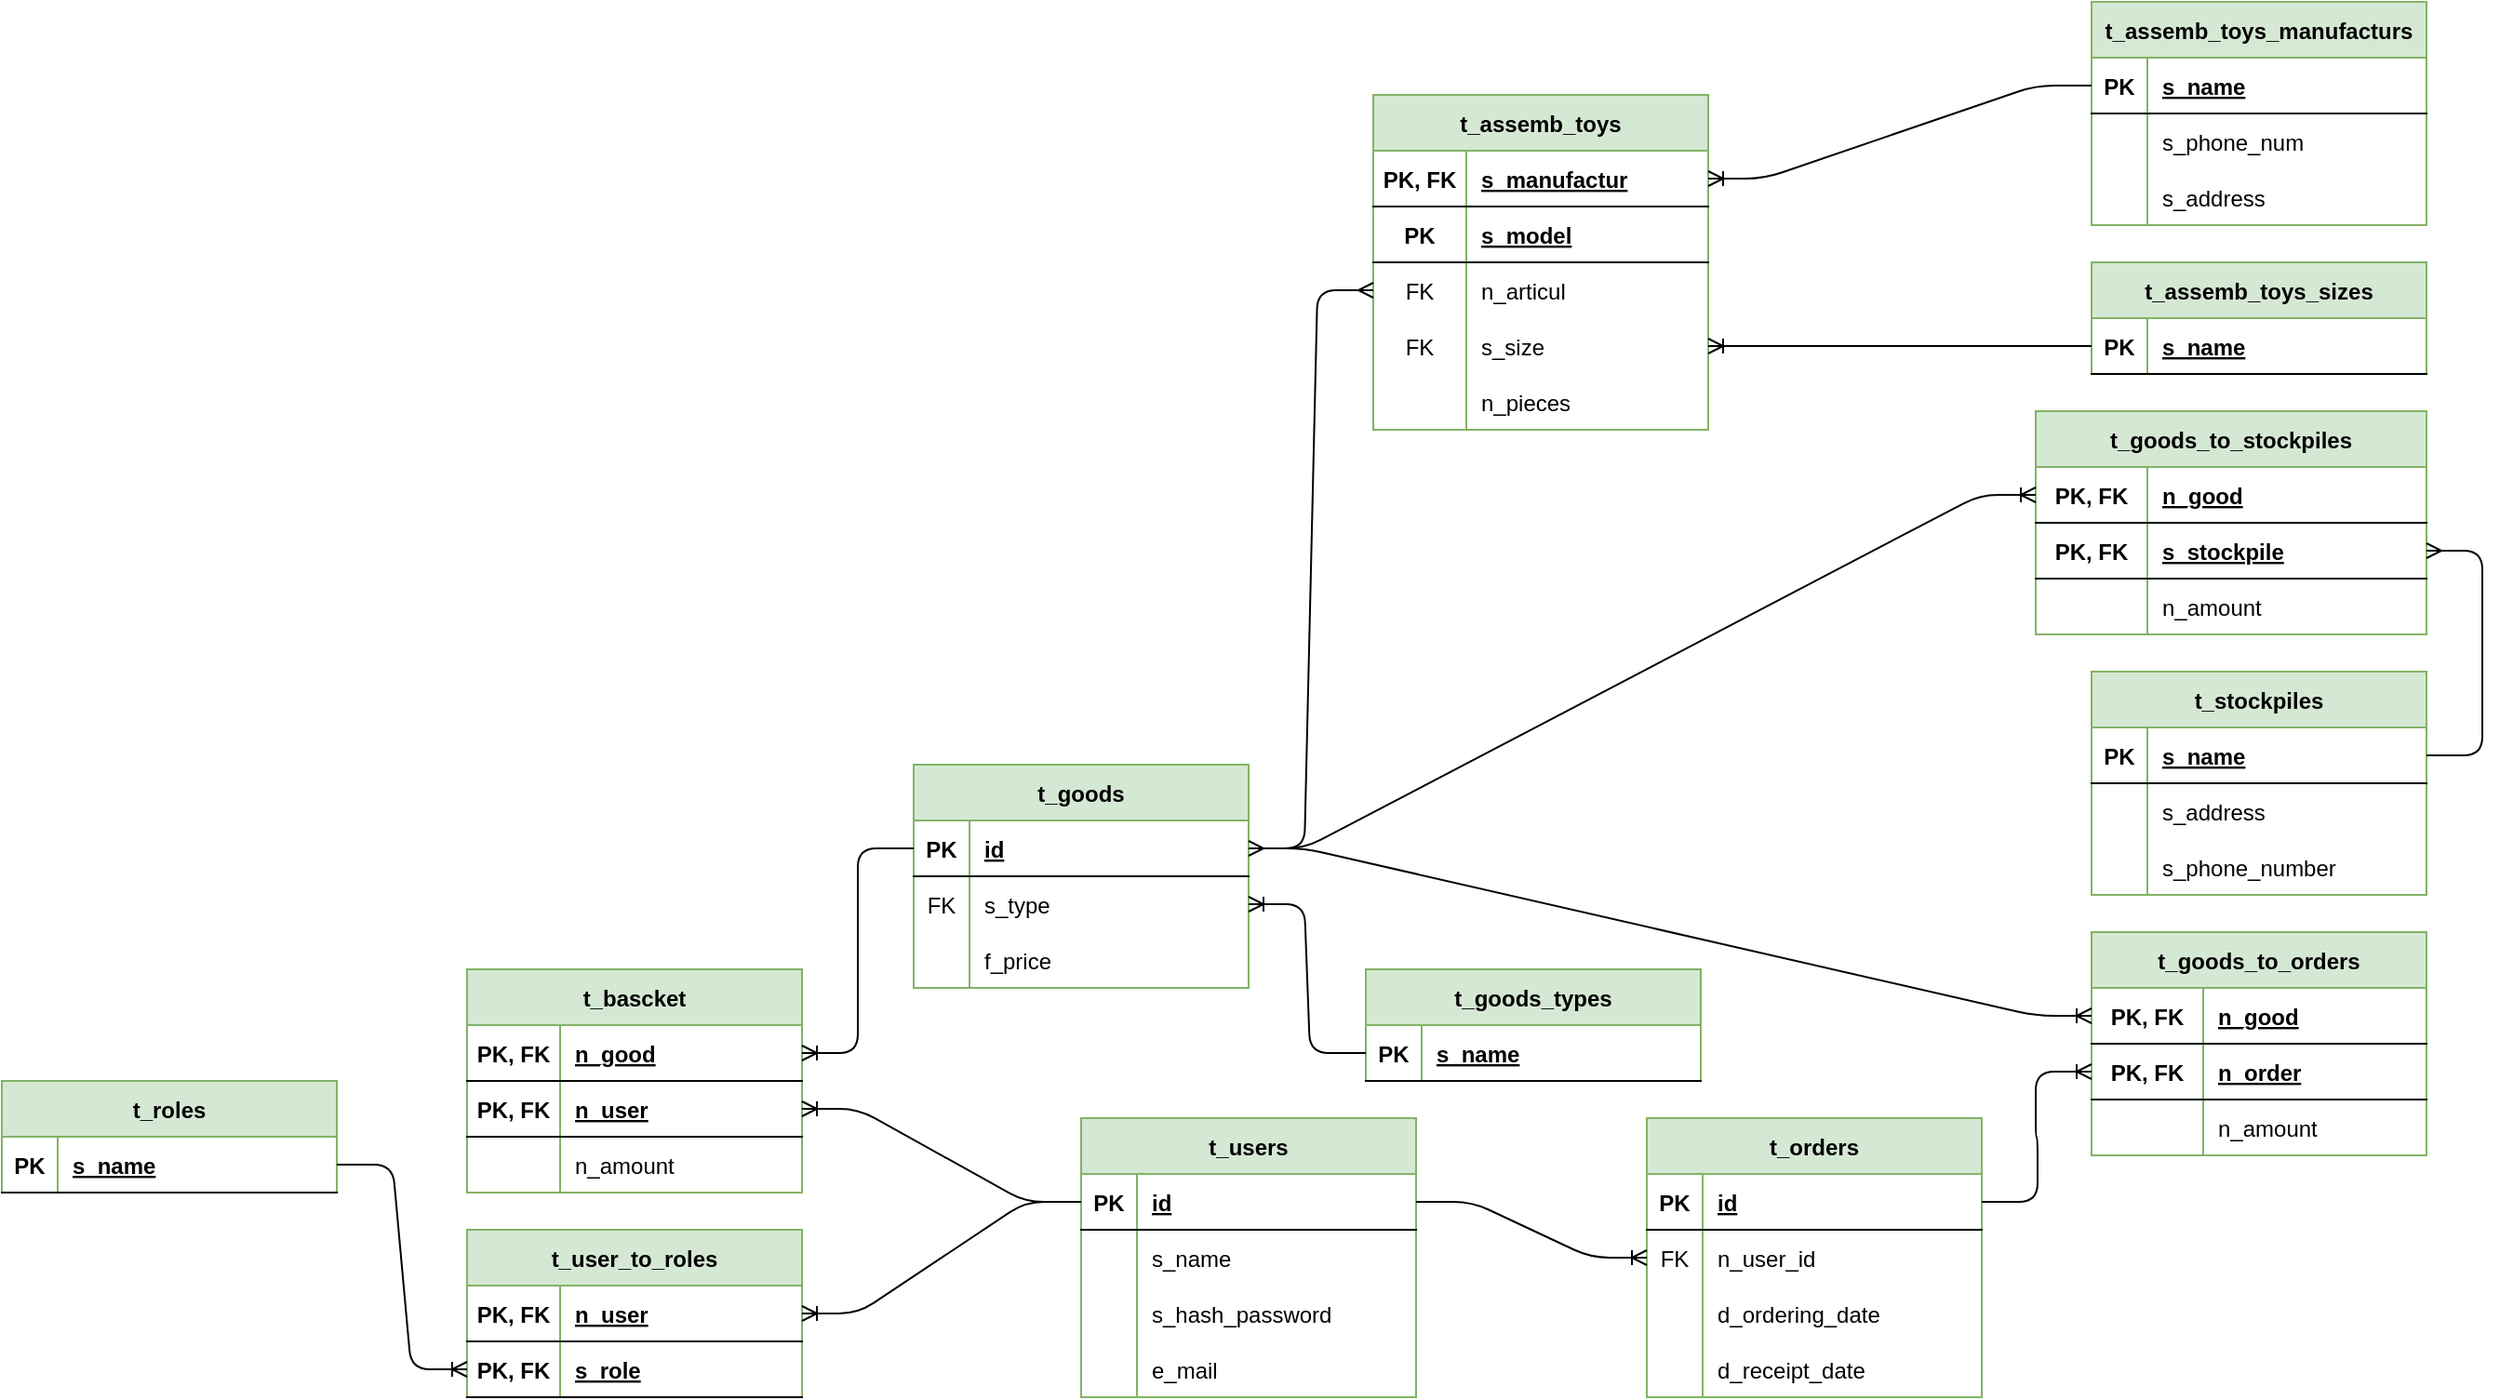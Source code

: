 <mxfile version="14.9.0" type="device"><diagram id="l25zXF_h_-nfWPYXJ8Zp" name="Page-1"><mxGraphModel dx="2249" dy="1931" grid="1" gridSize="10" guides="1" tooltips="1" connect="1" arrows="1" fold="1" page="1" pageScale="1" pageWidth="827" pageHeight="1169" math="0" shadow="0"><root><mxCell id="0"/><mxCell id="1" parent="0"/><mxCell id="Kfu2-tte2u3ud-LGm2zd-1" value="t_users" style="shape=table;startSize=30;container=1;collapsible=1;childLayout=tableLayout;fixedRows=1;rowLines=0;fontStyle=1;align=center;resizeLast=1;fillColor=#d5e8d4;strokeColor=#82b366;" parent="1" vertex="1"><mxGeometry x="167" y="260" width="180" height="150" as="geometry"/></mxCell><mxCell id="Kfu2-tte2u3ud-LGm2zd-2" value="" style="shape=partialRectangle;collapsible=0;dropTarget=0;pointerEvents=0;fillColor=none;top=0;left=0;bottom=1;right=0;points=[[0,0.5],[1,0.5]];portConstraint=eastwest;" parent="Kfu2-tte2u3ud-LGm2zd-1" vertex="1"><mxGeometry y="30" width="180" height="30" as="geometry"/></mxCell><mxCell id="Kfu2-tte2u3ud-LGm2zd-3" value="PK" style="shape=partialRectangle;connectable=0;fillColor=none;top=0;left=0;bottom=0;right=0;fontStyle=1;overflow=hidden;" parent="Kfu2-tte2u3ud-LGm2zd-2" vertex="1"><mxGeometry width="30" height="30" as="geometry"/></mxCell><mxCell id="Kfu2-tte2u3ud-LGm2zd-4" value="id" style="shape=partialRectangle;connectable=0;fillColor=none;top=0;left=0;bottom=0;right=0;align=left;spacingLeft=6;fontStyle=5;overflow=hidden;" parent="Kfu2-tte2u3ud-LGm2zd-2" vertex="1"><mxGeometry x="30" width="150" height="30" as="geometry"/></mxCell><mxCell id="Kfu2-tte2u3ud-LGm2zd-5" value="" style="shape=partialRectangle;collapsible=0;dropTarget=0;pointerEvents=0;fillColor=none;top=0;left=0;bottom=0;right=0;points=[[0,0.5],[1,0.5]];portConstraint=eastwest;" parent="Kfu2-tte2u3ud-LGm2zd-1" vertex="1"><mxGeometry y="60" width="180" height="30" as="geometry"/></mxCell><mxCell id="Kfu2-tte2u3ud-LGm2zd-6" value="" style="shape=partialRectangle;connectable=0;fillColor=none;top=0;left=0;bottom=0;right=0;editable=1;overflow=hidden;" parent="Kfu2-tte2u3ud-LGm2zd-5" vertex="1"><mxGeometry width="30" height="30" as="geometry"/></mxCell><mxCell id="Kfu2-tte2u3ud-LGm2zd-7" value="s_name" style="shape=partialRectangle;connectable=0;fillColor=none;top=0;left=0;bottom=0;right=0;align=left;spacingLeft=6;overflow=hidden;" parent="Kfu2-tte2u3ud-LGm2zd-5" vertex="1"><mxGeometry x="30" width="150" height="30" as="geometry"/></mxCell><mxCell id="Kfu2-tte2u3ud-LGm2zd-8" value="" style="shape=partialRectangle;collapsible=0;dropTarget=0;pointerEvents=0;fillColor=none;top=0;left=0;bottom=0;right=0;points=[[0,0.5],[1,0.5]];portConstraint=eastwest;" parent="Kfu2-tte2u3ud-LGm2zd-1" vertex="1"><mxGeometry y="90" width="180" height="30" as="geometry"/></mxCell><mxCell id="Kfu2-tte2u3ud-LGm2zd-9" value="" style="shape=partialRectangle;connectable=0;fillColor=none;top=0;left=0;bottom=0;right=0;editable=1;overflow=hidden;" parent="Kfu2-tte2u3ud-LGm2zd-8" vertex="1"><mxGeometry width="30" height="30" as="geometry"/></mxCell><mxCell id="Kfu2-tte2u3ud-LGm2zd-10" value="s_hash_password" style="shape=partialRectangle;connectable=0;fillColor=none;top=0;left=0;bottom=0;right=0;align=left;spacingLeft=6;overflow=hidden;" parent="Kfu2-tte2u3ud-LGm2zd-8" vertex="1"><mxGeometry x="30" width="150" height="30" as="geometry"/></mxCell><mxCell id="Kfu2-tte2u3ud-LGm2zd-17" value="" style="shape=partialRectangle;collapsible=0;dropTarget=0;pointerEvents=0;fillColor=none;top=0;left=0;bottom=0;right=0;points=[[0,0.5],[1,0.5]];portConstraint=eastwest;" parent="Kfu2-tte2u3ud-LGm2zd-1" vertex="1"><mxGeometry y="120" width="180" height="30" as="geometry"/></mxCell><mxCell id="Kfu2-tte2u3ud-LGm2zd-18" value="" style="shape=partialRectangle;connectable=0;fillColor=none;top=0;left=0;bottom=0;right=0;editable=1;overflow=hidden;" parent="Kfu2-tte2u3ud-LGm2zd-17" vertex="1"><mxGeometry width="30" height="30" as="geometry"/></mxCell><mxCell id="Kfu2-tte2u3ud-LGm2zd-19" value="e_mail" style="shape=partialRectangle;connectable=0;fillColor=none;top=0;left=0;bottom=0;right=0;align=left;spacingLeft=6;overflow=hidden;" parent="Kfu2-tte2u3ud-LGm2zd-17" vertex="1"><mxGeometry x="30" width="150" height="30" as="geometry"/></mxCell><mxCell id="Kfu2-tte2u3ud-LGm2zd-30" value="t_orders" style="shape=table;startSize=30;container=1;collapsible=1;childLayout=tableLayout;fixedRows=1;rowLines=0;fontStyle=1;align=center;resizeLast=1;fillColor=#d5e8d4;strokeColor=#82b366;" parent="1" vertex="1"><mxGeometry x="471" y="260" width="180" height="150" as="geometry"><mxRectangle x="470" y="310" width="80" height="30" as="alternateBounds"/></mxGeometry></mxCell><mxCell id="Kfu2-tte2u3ud-LGm2zd-31" value="" style="shape=partialRectangle;collapsible=0;dropTarget=0;pointerEvents=0;fillColor=none;top=0;left=0;bottom=1;right=0;points=[[0,0.5],[1,0.5]];portConstraint=eastwest;" parent="Kfu2-tte2u3ud-LGm2zd-30" vertex="1"><mxGeometry y="30" width="180" height="30" as="geometry"/></mxCell><mxCell id="Kfu2-tte2u3ud-LGm2zd-32" value="PK" style="shape=partialRectangle;connectable=0;fillColor=none;top=0;left=0;bottom=0;right=0;fontStyle=1;overflow=hidden;" parent="Kfu2-tte2u3ud-LGm2zd-31" vertex="1"><mxGeometry width="30" height="30" as="geometry"/></mxCell><mxCell id="Kfu2-tte2u3ud-LGm2zd-33" value="id" style="shape=partialRectangle;connectable=0;fillColor=none;top=0;left=0;bottom=0;right=0;align=left;spacingLeft=6;fontStyle=5;overflow=hidden;" parent="Kfu2-tte2u3ud-LGm2zd-31" vertex="1"><mxGeometry x="30" width="150" height="30" as="geometry"/></mxCell><mxCell id="Kfu2-tte2u3ud-LGm2zd-37" value="" style="shape=partialRectangle;collapsible=0;dropTarget=0;pointerEvents=0;fillColor=none;top=0;left=0;bottom=0;right=0;points=[[0,0.5],[1,0.5]];portConstraint=eastwest;" parent="Kfu2-tte2u3ud-LGm2zd-30" vertex="1"><mxGeometry y="60" width="180" height="30" as="geometry"/></mxCell><mxCell id="Kfu2-tte2u3ud-LGm2zd-38" value="FK" style="shape=partialRectangle;connectable=0;fillColor=none;top=0;left=0;bottom=0;right=0;editable=1;overflow=hidden;" parent="Kfu2-tte2u3ud-LGm2zd-37" vertex="1"><mxGeometry width="30" height="30" as="geometry"/></mxCell><mxCell id="Kfu2-tte2u3ud-LGm2zd-39" value="n_user_id" style="shape=partialRectangle;connectable=0;fillColor=none;top=0;left=0;bottom=0;right=0;align=left;spacingLeft=6;overflow=hidden;" parent="Kfu2-tte2u3ud-LGm2zd-37" vertex="1"><mxGeometry x="30" width="150" height="30" as="geometry"/></mxCell><mxCell id="Kfu2-tte2u3ud-LGm2zd-40" value="" style="shape=partialRectangle;collapsible=0;dropTarget=0;pointerEvents=0;fillColor=none;top=0;left=0;bottom=0;right=0;points=[[0,0.5],[1,0.5]];portConstraint=eastwest;" parent="Kfu2-tte2u3ud-LGm2zd-30" vertex="1"><mxGeometry y="90" width="180" height="30" as="geometry"/></mxCell><mxCell id="Kfu2-tte2u3ud-LGm2zd-41" value="" style="shape=partialRectangle;connectable=0;fillColor=none;top=0;left=0;bottom=0;right=0;editable=1;overflow=hidden;" parent="Kfu2-tte2u3ud-LGm2zd-40" vertex="1"><mxGeometry width="30" height="30" as="geometry"/></mxCell><mxCell id="Kfu2-tte2u3ud-LGm2zd-42" value="d_ordering_date" style="shape=partialRectangle;connectable=0;fillColor=none;top=0;left=0;bottom=0;right=0;align=left;spacingLeft=6;overflow=hidden;" parent="Kfu2-tte2u3ud-LGm2zd-40" vertex="1"><mxGeometry x="30" width="150" height="30" as="geometry"/></mxCell><mxCell id="Kfu2-tte2u3ud-LGm2zd-43" style="shape=partialRectangle;collapsible=0;dropTarget=0;pointerEvents=0;fillColor=none;top=0;left=0;bottom=0;right=0;points=[[0,0.5],[1,0.5]];portConstraint=eastwest;" parent="Kfu2-tte2u3ud-LGm2zd-30" vertex="1"><mxGeometry y="120" width="180" height="30" as="geometry"/></mxCell><mxCell id="Kfu2-tte2u3ud-LGm2zd-44" style="shape=partialRectangle;connectable=0;fillColor=none;top=0;left=0;bottom=0;right=0;editable=1;overflow=hidden;" parent="Kfu2-tte2u3ud-LGm2zd-43" vertex="1"><mxGeometry width="30" height="30" as="geometry"/></mxCell><mxCell id="Kfu2-tte2u3ud-LGm2zd-45" value="d_receipt_date" style="shape=partialRectangle;connectable=0;fillColor=none;top=0;left=0;bottom=0;right=0;align=left;spacingLeft=6;overflow=hidden;" parent="Kfu2-tte2u3ud-LGm2zd-43" vertex="1"><mxGeometry x="30" width="150" height="30" as="geometry"/></mxCell><mxCell id="Kfu2-tte2u3ud-LGm2zd-49" value="" style="edgeStyle=entityRelationEdgeStyle;fontSize=12;html=1;endArrow=ERoneToMany;" parent="1" source="Kfu2-tte2u3ud-LGm2zd-2" target="Kfu2-tte2u3ud-LGm2zd-37" edge="1"><mxGeometry width="100" height="100" relative="1" as="geometry"><mxPoint x="427" y="470" as="sourcePoint"/><mxPoint x="527" y="370" as="targetPoint"/></mxGeometry></mxCell><mxCell id="Kfu2-tte2u3ud-LGm2zd-50" value="t_goods" style="shape=table;startSize=30;container=1;collapsible=1;childLayout=tableLayout;fixedRows=1;rowLines=0;fontStyle=1;align=center;resizeLast=1;fillColor=#d5e8d4;strokeColor=#82b366;" parent="1" vertex="1"><mxGeometry x="77" y="70" width="180" height="120" as="geometry"/></mxCell><mxCell id="Kfu2-tte2u3ud-LGm2zd-51" value="" style="shape=partialRectangle;collapsible=0;dropTarget=0;pointerEvents=0;fillColor=none;top=0;left=0;bottom=1;right=0;points=[[0,0.5],[1,0.5]];portConstraint=eastwest;" parent="Kfu2-tte2u3ud-LGm2zd-50" vertex="1"><mxGeometry y="30" width="180" height="30" as="geometry"/></mxCell><mxCell id="Kfu2-tte2u3ud-LGm2zd-52" value="PK" style="shape=partialRectangle;connectable=0;fillColor=none;top=0;left=0;bottom=0;right=0;fontStyle=1;overflow=hidden;" parent="Kfu2-tte2u3ud-LGm2zd-51" vertex="1"><mxGeometry width="30" height="30" as="geometry"/></mxCell><mxCell id="Kfu2-tte2u3ud-LGm2zd-53" value="id" style="shape=partialRectangle;connectable=0;fillColor=none;top=0;left=0;bottom=0;right=0;align=left;spacingLeft=6;fontStyle=5;overflow=hidden;" parent="Kfu2-tte2u3ud-LGm2zd-51" vertex="1"><mxGeometry x="30" width="150" height="30" as="geometry"/></mxCell><mxCell id="Kfu2-tte2u3ud-LGm2zd-54" value="" style="shape=partialRectangle;collapsible=0;dropTarget=0;pointerEvents=0;fillColor=none;top=0;left=0;bottom=0;right=0;points=[[0,0.5],[1,0.5]];portConstraint=eastwest;" parent="Kfu2-tte2u3ud-LGm2zd-50" vertex="1"><mxGeometry y="60" width="180" height="30" as="geometry"/></mxCell><mxCell id="Kfu2-tte2u3ud-LGm2zd-55" value="FK" style="shape=partialRectangle;connectable=0;fillColor=none;top=0;left=0;bottom=0;right=0;editable=1;overflow=hidden;" parent="Kfu2-tte2u3ud-LGm2zd-54" vertex="1"><mxGeometry width="30" height="30" as="geometry"/></mxCell><mxCell id="Kfu2-tte2u3ud-LGm2zd-56" value="s_type" style="shape=partialRectangle;connectable=0;fillColor=none;top=0;left=0;bottom=0;right=0;align=left;spacingLeft=6;overflow=hidden;" parent="Kfu2-tte2u3ud-LGm2zd-54" vertex="1"><mxGeometry x="30" width="150" height="30" as="geometry"/></mxCell><mxCell id="KdkHoubyCZWtUUZc4maZ-32" style="shape=partialRectangle;collapsible=0;dropTarget=0;pointerEvents=0;fillColor=none;top=0;left=0;bottom=0;right=0;points=[[0,0.5],[1,0.5]];portConstraint=eastwest;" parent="Kfu2-tte2u3ud-LGm2zd-50" vertex="1"><mxGeometry y="90" width="180" height="30" as="geometry"/></mxCell><mxCell id="KdkHoubyCZWtUUZc4maZ-33" style="shape=partialRectangle;connectable=0;fillColor=none;top=0;left=0;bottom=0;right=0;editable=1;overflow=hidden;" parent="KdkHoubyCZWtUUZc4maZ-32" vertex="1"><mxGeometry width="30" height="30" as="geometry"/></mxCell><mxCell id="KdkHoubyCZWtUUZc4maZ-34" value="f_price" style="shape=partialRectangle;connectable=0;fillColor=none;top=0;left=0;bottom=0;right=0;align=left;spacingLeft=6;overflow=hidden;" parent="KdkHoubyCZWtUUZc4maZ-32" vertex="1"><mxGeometry x="30" width="150" height="30" as="geometry"/></mxCell><mxCell id="Kfu2-tte2u3ud-LGm2zd-72" value="t_stockpiles" style="shape=table;startSize=30;container=1;collapsible=1;childLayout=tableLayout;fixedRows=1;rowLines=0;fontStyle=1;align=center;resizeLast=1;fillColor=#d5e8d4;strokeColor=#82b366;" parent="1" vertex="1"><mxGeometry x="710" y="20" width="180" height="120" as="geometry"/></mxCell><mxCell id="Kfu2-tte2u3ud-LGm2zd-73" value="" style="shape=partialRectangle;collapsible=0;dropTarget=0;pointerEvents=0;fillColor=none;top=0;left=0;bottom=1;right=0;points=[[0,0.5],[1,0.5]];portConstraint=eastwest;" parent="Kfu2-tte2u3ud-LGm2zd-72" vertex="1"><mxGeometry y="30" width="180" height="30" as="geometry"/></mxCell><mxCell id="Kfu2-tte2u3ud-LGm2zd-74" value="PK" style="shape=partialRectangle;connectable=0;fillColor=none;top=0;left=0;bottom=0;right=0;fontStyle=1;overflow=hidden;" parent="Kfu2-tte2u3ud-LGm2zd-73" vertex="1"><mxGeometry width="30" height="30" as="geometry"/></mxCell><mxCell id="Kfu2-tte2u3ud-LGm2zd-75" value="s_name" style="shape=partialRectangle;connectable=0;fillColor=none;top=0;left=0;bottom=0;right=0;align=left;spacingLeft=6;fontStyle=5;overflow=hidden;" parent="Kfu2-tte2u3ud-LGm2zd-73" vertex="1"><mxGeometry x="30" width="150" height="30" as="geometry"/></mxCell><mxCell id="Kfu2-tte2u3ud-LGm2zd-76" value="" style="shape=partialRectangle;collapsible=0;dropTarget=0;pointerEvents=0;fillColor=none;top=0;left=0;bottom=0;right=0;points=[[0,0.5],[1,0.5]];portConstraint=eastwest;" parent="Kfu2-tte2u3ud-LGm2zd-72" vertex="1"><mxGeometry y="60" width="180" height="30" as="geometry"/></mxCell><mxCell id="Kfu2-tte2u3ud-LGm2zd-77" value="" style="shape=partialRectangle;connectable=0;fillColor=none;top=0;left=0;bottom=0;right=0;editable=1;overflow=hidden;" parent="Kfu2-tte2u3ud-LGm2zd-76" vertex="1"><mxGeometry width="30" height="30" as="geometry"/></mxCell><mxCell id="Kfu2-tte2u3ud-LGm2zd-78" value="s_address" style="shape=partialRectangle;connectable=0;fillColor=none;top=0;left=0;bottom=0;right=0;align=left;spacingLeft=6;overflow=hidden;" parent="Kfu2-tte2u3ud-LGm2zd-76" vertex="1"><mxGeometry x="30" width="150" height="30" as="geometry"/></mxCell><mxCell id="Kfu2-tte2u3ud-LGm2zd-79" value="" style="shape=partialRectangle;collapsible=0;dropTarget=0;pointerEvents=0;fillColor=none;top=0;left=0;bottom=0;right=0;points=[[0,0.5],[1,0.5]];portConstraint=eastwest;" parent="Kfu2-tte2u3ud-LGm2zd-72" vertex="1"><mxGeometry y="90" width="180" height="30" as="geometry"/></mxCell><mxCell id="Kfu2-tte2u3ud-LGm2zd-80" value="" style="shape=partialRectangle;connectable=0;fillColor=none;top=0;left=0;bottom=0;right=0;editable=1;overflow=hidden;" parent="Kfu2-tte2u3ud-LGm2zd-79" vertex="1"><mxGeometry width="30" height="30" as="geometry"/></mxCell><mxCell id="Kfu2-tte2u3ud-LGm2zd-81" value="s_phone_number" style="shape=partialRectangle;connectable=0;fillColor=none;top=0;left=0;bottom=0;right=0;align=left;spacingLeft=6;overflow=hidden;" parent="Kfu2-tte2u3ud-LGm2zd-79" vertex="1"><mxGeometry x="30" width="150" height="30" as="geometry"/></mxCell><mxCell id="Kfu2-tte2u3ud-LGm2zd-85" value="t_goods_to_stockpiles" style="shape=table;startSize=30;container=1;collapsible=1;childLayout=tableLayout;fixedRows=1;rowLines=0;fontStyle=1;align=center;resizeLast=1;fillColor=#d5e8d4;strokeColor=#82b366;" parent="1" vertex="1"><mxGeometry x="680" y="-120" width="210" height="120" as="geometry"/></mxCell><mxCell id="Kfu2-tte2u3ud-LGm2zd-86" value="" style="shape=partialRectangle;collapsible=0;dropTarget=0;pointerEvents=0;fillColor=none;top=0;left=0;bottom=1;right=0;points=[[0,0.5],[1,0.5]];portConstraint=eastwest;" parent="Kfu2-tte2u3ud-LGm2zd-85" vertex="1"><mxGeometry y="30" width="210" height="30" as="geometry"/></mxCell><mxCell id="Kfu2-tte2u3ud-LGm2zd-87" value="PK, FK" style="shape=partialRectangle;connectable=0;fillColor=none;top=0;left=0;bottom=0;right=0;fontStyle=1;overflow=hidden;" parent="Kfu2-tte2u3ud-LGm2zd-86" vertex="1"><mxGeometry width="60" height="30" as="geometry"/></mxCell><mxCell id="Kfu2-tte2u3ud-LGm2zd-88" value="n_good" style="shape=partialRectangle;connectable=0;fillColor=none;top=0;left=0;bottom=0;right=0;align=left;spacingLeft=6;fontStyle=5;overflow=hidden;" parent="Kfu2-tte2u3ud-LGm2zd-86" vertex="1"><mxGeometry x="60" width="150" height="30" as="geometry"/></mxCell><mxCell id="Kfu2-tte2u3ud-LGm2zd-125" value="" style="shape=partialRectangle;collapsible=0;dropTarget=0;pointerEvents=0;fillColor=none;top=0;left=0;bottom=1;right=0;points=[[0,0.5],[1,0.5]];portConstraint=eastwest;" parent="Kfu2-tte2u3ud-LGm2zd-85" vertex="1"><mxGeometry y="60" width="210" height="30" as="geometry"/></mxCell><mxCell id="Kfu2-tte2u3ud-LGm2zd-126" value="PK, FK" style="shape=partialRectangle;connectable=0;fillColor=none;top=0;left=0;bottom=0;right=0;fontStyle=1;overflow=hidden;" parent="Kfu2-tte2u3ud-LGm2zd-125" vertex="1"><mxGeometry width="60" height="30" as="geometry"/></mxCell><mxCell id="Kfu2-tte2u3ud-LGm2zd-127" value="s_stockpile" style="shape=partialRectangle;connectable=0;fillColor=none;top=0;left=0;bottom=0;right=0;align=left;spacingLeft=6;fontStyle=5;overflow=hidden;" parent="Kfu2-tte2u3ud-LGm2zd-125" vertex="1"><mxGeometry x="60" width="150" height="30" as="geometry"/></mxCell><mxCell id="Kfu2-tte2u3ud-LGm2zd-89" value="" style="shape=partialRectangle;collapsible=0;dropTarget=0;pointerEvents=0;fillColor=none;top=0;left=0;bottom=0;right=0;points=[[0,0.5],[1,0.5]];portConstraint=eastwest;" parent="Kfu2-tte2u3ud-LGm2zd-85" vertex="1"><mxGeometry y="90" width="210" height="30" as="geometry"/></mxCell><mxCell id="Kfu2-tte2u3ud-LGm2zd-90" value="" style="shape=partialRectangle;connectable=0;fillColor=none;top=0;left=0;bottom=0;right=0;editable=1;overflow=hidden;" parent="Kfu2-tte2u3ud-LGm2zd-89" vertex="1"><mxGeometry width="60" height="30" as="geometry"/></mxCell><mxCell id="Kfu2-tte2u3ud-LGm2zd-91" value="n_amount" style="shape=partialRectangle;connectable=0;fillColor=none;top=0;left=0;bottom=0;right=0;align=left;spacingLeft=6;overflow=hidden;" parent="Kfu2-tte2u3ud-LGm2zd-89" vertex="1"><mxGeometry x="60" width="150" height="30" as="geometry"/></mxCell><mxCell id="KdkHoubyCZWtUUZc4maZ-1" value="t_goods_to_orders" style="shape=table;startSize=30;container=1;collapsible=1;childLayout=tableLayout;fixedRows=1;rowLines=0;fontStyle=1;align=center;resizeLast=1;fillColor=#d5e8d4;strokeColor=#82b366;" parent="1" vertex="1"><mxGeometry x="710" y="160" width="180" height="120" as="geometry"/></mxCell><mxCell id="KdkHoubyCZWtUUZc4maZ-2" value="" style="shape=partialRectangle;collapsible=0;dropTarget=0;pointerEvents=0;fillColor=none;top=0;left=0;bottom=1;right=0;points=[[0,0.5],[1,0.5]];portConstraint=eastwest;" parent="KdkHoubyCZWtUUZc4maZ-1" vertex="1"><mxGeometry y="30" width="180" height="30" as="geometry"/></mxCell><mxCell id="KdkHoubyCZWtUUZc4maZ-3" value="PK, FK" style="shape=partialRectangle;connectable=0;fillColor=none;top=0;left=0;bottom=0;right=0;fontStyle=1;overflow=hidden;" parent="KdkHoubyCZWtUUZc4maZ-2" vertex="1"><mxGeometry width="60" height="30" as="geometry"/></mxCell><mxCell id="KdkHoubyCZWtUUZc4maZ-4" value="n_good" style="shape=partialRectangle;connectable=0;fillColor=none;top=0;left=0;bottom=0;right=0;align=left;spacingLeft=6;fontStyle=5;overflow=hidden;" parent="KdkHoubyCZWtUUZc4maZ-2" vertex="1"><mxGeometry x="60" width="120" height="30" as="geometry"/></mxCell><mxCell id="KdkHoubyCZWtUUZc4maZ-14" style="shape=partialRectangle;collapsible=0;dropTarget=0;pointerEvents=0;fillColor=none;top=0;left=0;bottom=1;right=0;points=[[0,0.5],[1,0.5]];portConstraint=eastwest;" parent="KdkHoubyCZWtUUZc4maZ-1" vertex="1"><mxGeometry y="60" width="180" height="30" as="geometry"/></mxCell><mxCell id="KdkHoubyCZWtUUZc4maZ-15" value="PK, FK" style="shape=partialRectangle;connectable=0;fillColor=none;top=0;left=0;bottom=0;right=0;fontStyle=1;overflow=hidden;" parent="KdkHoubyCZWtUUZc4maZ-14" vertex="1"><mxGeometry width="60" height="30" as="geometry"/></mxCell><mxCell id="KdkHoubyCZWtUUZc4maZ-16" value="n_order" style="shape=partialRectangle;connectable=0;fillColor=none;top=0;left=0;bottom=0;right=0;align=left;spacingLeft=6;fontStyle=5;overflow=hidden;" parent="KdkHoubyCZWtUUZc4maZ-14" vertex="1"><mxGeometry x="60" width="120" height="30" as="geometry"/></mxCell><mxCell id="KdkHoubyCZWtUUZc4maZ-5" value="" style="shape=partialRectangle;collapsible=0;dropTarget=0;pointerEvents=0;fillColor=none;top=0;left=0;bottom=0;right=0;points=[[0,0.5],[1,0.5]];portConstraint=eastwest;" parent="KdkHoubyCZWtUUZc4maZ-1" vertex="1"><mxGeometry y="90" width="180" height="30" as="geometry"/></mxCell><mxCell id="KdkHoubyCZWtUUZc4maZ-6" value="" style="shape=partialRectangle;connectable=0;fillColor=none;top=0;left=0;bottom=0;right=0;editable=1;overflow=hidden;" parent="KdkHoubyCZWtUUZc4maZ-5" vertex="1"><mxGeometry width="60" height="30" as="geometry"/></mxCell><mxCell id="KdkHoubyCZWtUUZc4maZ-7" value="n_amount" style="shape=partialRectangle;connectable=0;fillColor=none;top=0;left=0;bottom=0;right=0;align=left;spacingLeft=6;overflow=hidden;" parent="KdkHoubyCZWtUUZc4maZ-5" vertex="1"><mxGeometry x="60" width="120" height="30" as="geometry"/></mxCell><mxCell id="KdkHoubyCZWtUUZc4maZ-19" value="t_assemb_toys" style="shape=table;startSize=30;container=1;collapsible=1;childLayout=tableLayout;fixedRows=1;rowLines=0;fontStyle=1;align=center;resizeLast=1;fillColor=#d5e8d4;strokeColor=#82b366;" parent="1" vertex="1"><mxGeometry x="324" y="-290" width="180" height="180" as="geometry"/></mxCell><mxCell id="KdkHoubyCZWtUUZc4maZ-20" value="" style="shape=partialRectangle;collapsible=0;dropTarget=0;pointerEvents=0;fillColor=none;top=0;left=0;bottom=1;right=0;points=[[0,0.5],[1,0.5]];portConstraint=eastwest;" parent="KdkHoubyCZWtUUZc4maZ-19" vertex="1"><mxGeometry y="30" width="180" height="30" as="geometry"/></mxCell><mxCell id="KdkHoubyCZWtUUZc4maZ-21" value="PK, FK" style="shape=partialRectangle;connectable=0;fillColor=none;top=0;left=0;bottom=0;right=0;fontStyle=1;overflow=hidden;" parent="KdkHoubyCZWtUUZc4maZ-20" vertex="1"><mxGeometry width="50" height="30" as="geometry"/></mxCell><mxCell id="KdkHoubyCZWtUUZc4maZ-22" value="s_manufactur" style="shape=partialRectangle;connectable=0;fillColor=none;top=0;left=0;bottom=0;right=0;align=left;spacingLeft=6;fontStyle=5;overflow=hidden;" parent="KdkHoubyCZWtUUZc4maZ-20" vertex="1"><mxGeometry x="50" width="130" height="30" as="geometry"/></mxCell><mxCell id="KdkHoubyCZWtUUZc4maZ-35" style="shape=partialRectangle;collapsible=0;dropTarget=0;pointerEvents=0;fillColor=none;top=0;left=0;bottom=1;right=0;points=[[0,0.5],[1,0.5]];portConstraint=eastwest;" parent="KdkHoubyCZWtUUZc4maZ-19" vertex="1"><mxGeometry y="60" width="180" height="30" as="geometry"/></mxCell><mxCell id="KdkHoubyCZWtUUZc4maZ-36" value="PK" style="shape=partialRectangle;connectable=0;fillColor=none;top=0;left=0;bottom=0;right=0;fontStyle=1;overflow=hidden;" parent="KdkHoubyCZWtUUZc4maZ-35" vertex="1"><mxGeometry width="50" height="30" as="geometry"/></mxCell><mxCell id="KdkHoubyCZWtUUZc4maZ-37" value="s_model" style="shape=partialRectangle;connectable=0;fillColor=none;top=0;left=0;bottom=0;right=0;align=left;spacingLeft=6;fontStyle=5;overflow=hidden;" parent="KdkHoubyCZWtUUZc4maZ-35" vertex="1"><mxGeometry x="50" width="130" height="30" as="geometry"/></mxCell><mxCell id="KdkHoubyCZWtUUZc4maZ-23" value="" style="shape=partialRectangle;collapsible=0;dropTarget=0;pointerEvents=0;fillColor=none;top=0;left=0;bottom=0;right=0;points=[[0,0.5],[1,0.5]];portConstraint=eastwest;" parent="KdkHoubyCZWtUUZc4maZ-19" vertex="1"><mxGeometry y="90" width="180" height="30" as="geometry"/></mxCell><mxCell id="KdkHoubyCZWtUUZc4maZ-24" value="FK" style="shape=partialRectangle;connectable=0;fillColor=none;top=0;left=0;bottom=0;right=0;editable=1;overflow=hidden;" parent="KdkHoubyCZWtUUZc4maZ-23" vertex="1"><mxGeometry width="50" height="30" as="geometry"/></mxCell><mxCell id="KdkHoubyCZWtUUZc4maZ-25" value="n_articul" style="shape=partialRectangle;connectable=0;fillColor=none;top=0;left=0;bottom=0;right=0;align=left;spacingLeft=6;overflow=hidden;" parent="KdkHoubyCZWtUUZc4maZ-23" vertex="1"><mxGeometry x="50" width="130" height="30" as="geometry"/></mxCell><mxCell id="KdkHoubyCZWtUUZc4maZ-26" value="" style="shape=partialRectangle;collapsible=0;dropTarget=0;pointerEvents=0;fillColor=none;top=0;left=0;bottom=0;right=0;points=[[0,0.5],[1,0.5]];portConstraint=eastwest;" parent="KdkHoubyCZWtUUZc4maZ-19" vertex="1"><mxGeometry y="120" width="180" height="30" as="geometry"/></mxCell><mxCell id="KdkHoubyCZWtUUZc4maZ-27" value="FK" style="shape=partialRectangle;connectable=0;fillColor=none;top=0;left=0;bottom=0;right=0;editable=1;overflow=hidden;" parent="KdkHoubyCZWtUUZc4maZ-26" vertex="1"><mxGeometry width="50" height="30" as="geometry"/></mxCell><mxCell id="KdkHoubyCZWtUUZc4maZ-28" value="s_size" style="shape=partialRectangle;connectable=0;fillColor=none;top=0;left=0;bottom=0;right=0;align=left;spacingLeft=6;overflow=hidden;" parent="KdkHoubyCZWtUUZc4maZ-26" vertex="1"><mxGeometry x="50" width="130" height="30" as="geometry"/></mxCell><mxCell id="KdkHoubyCZWtUUZc4maZ-29" value="" style="shape=partialRectangle;collapsible=0;dropTarget=0;pointerEvents=0;fillColor=none;top=0;left=0;bottom=0;right=0;points=[[0,0.5],[1,0.5]];portConstraint=eastwest;" parent="KdkHoubyCZWtUUZc4maZ-19" vertex="1"><mxGeometry y="150" width="180" height="30" as="geometry"/></mxCell><mxCell id="KdkHoubyCZWtUUZc4maZ-30" value="" style="shape=partialRectangle;connectable=0;fillColor=none;top=0;left=0;bottom=0;right=0;editable=1;overflow=hidden;" parent="KdkHoubyCZWtUUZc4maZ-29" vertex="1"><mxGeometry width="50" height="30" as="geometry"/></mxCell><mxCell id="KdkHoubyCZWtUUZc4maZ-31" value="n_pieces" style="shape=partialRectangle;connectable=0;fillColor=none;top=0;left=0;bottom=0;right=0;align=left;spacingLeft=6;overflow=hidden;" parent="KdkHoubyCZWtUUZc4maZ-29" vertex="1"><mxGeometry x="50" width="130" height="30" as="geometry"/></mxCell><mxCell id="KdkHoubyCZWtUUZc4maZ-38" value="" style="edgeStyle=entityRelationEdgeStyle;fontSize=12;html=1;endArrow=ERmany;startArrow=ERmany;" parent="1" source="Kfu2-tte2u3ud-LGm2zd-51" target="KdkHoubyCZWtUUZc4maZ-23" edge="1"><mxGeometry width="100" height="100" relative="1" as="geometry"><mxPoint x="70" y="-40" as="sourcePoint"/><mxPoint x="170" y="-140" as="targetPoint"/></mxGeometry></mxCell><mxCell id="KdkHoubyCZWtUUZc4maZ-39" value="t_assemb_toys_manufacturs" style="shape=table;startSize=30;container=1;collapsible=1;childLayout=tableLayout;fixedRows=1;rowLines=0;fontStyle=1;align=center;resizeLast=1;fillColor=#d5e8d4;strokeColor=#82b366;" parent="1" vertex="1"><mxGeometry x="710" y="-340" width="180" height="120" as="geometry"/></mxCell><mxCell id="KdkHoubyCZWtUUZc4maZ-40" value="" style="shape=partialRectangle;collapsible=0;dropTarget=0;pointerEvents=0;fillColor=none;top=0;left=0;bottom=1;right=0;points=[[0,0.5],[1,0.5]];portConstraint=eastwest;" parent="KdkHoubyCZWtUUZc4maZ-39" vertex="1"><mxGeometry y="30" width="180" height="30" as="geometry"/></mxCell><mxCell id="KdkHoubyCZWtUUZc4maZ-41" value="PK" style="shape=partialRectangle;connectable=0;fillColor=none;top=0;left=0;bottom=0;right=0;fontStyle=1;overflow=hidden;" parent="KdkHoubyCZWtUUZc4maZ-40" vertex="1"><mxGeometry width="30" height="30" as="geometry"/></mxCell><mxCell id="KdkHoubyCZWtUUZc4maZ-42" value="s_name" style="shape=partialRectangle;connectable=0;fillColor=none;top=0;left=0;bottom=0;right=0;align=left;spacingLeft=6;fontStyle=5;overflow=hidden;" parent="KdkHoubyCZWtUUZc4maZ-40" vertex="1"><mxGeometry x="30" width="150" height="30" as="geometry"/></mxCell><mxCell id="KdkHoubyCZWtUUZc4maZ-43" value="" style="shape=partialRectangle;collapsible=0;dropTarget=0;pointerEvents=0;fillColor=none;top=0;left=0;bottom=0;right=0;points=[[0,0.5],[1,0.5]];portConstraint=eastwest;" parent="KdkHoubyCZWtUUZc4maZ-39" vertex="1"><mxGeometry y="60" width="180" height="30" as="geometry"/></mxCell><mxCell id="KdkHoubyCZWtUUZc4maZ-44" value="" style="shape=partialRectangle;connectable=0;fillColor=none;top=0;left=0;bottom=0;right=0;editable=1;overflow=hidden;" parent="KdkHoubyCZWtUUZc4maZ-43" vertex="1"><mxGeometry width="30" height="30" as="geometry"/></mxCell><mxCell id="KdkHoubyCZWtUUZc4maZ-45" value="s_phone_num" style="shape=partialRectangle;connectable=0;fillColor=none;top=0;left=0;bottom=0;right=0;align=left;spacingLeft=6;overflow=hidden;" parent="KdkHoubyCZWtUUZc4maZ-43" vertex="1"><mxGeometry x="30" width="150" height="30" as="geometry"/></mxCell><mxCell id="KdkHoubyCZWtUUZc4maZ-46" value="" style="shape=partialRectangle;collapsible=0;dropTarget=0;pointerEvents=0;fillColor=none;top=0;left=0;bottom=0;right=0;points=[[0,0.5],[1,0.5]];portConstraint=eastwest;" parent="KdkHoubyCZWtUUZc4maZ-39" vertex="1"><mxGeometry y="90" width="180" height="30" as="geometry"/></mxCell><mxCell id="KdkHoubyCZWtUUZc4maZ-47" value="" style="shape=partialRectangle;connectable=0;fillColor=none;top=0;left=0;bottom=0;right=0;editable=1;overflow=hidden;" parent="KdkHoubyCZWtUUZc4maZ-46" vertex="1"><mxGeometry width="30" height="30" as="geometry"/></mxCell><mxCell id="KdkHoubyCZWtUUZc4maZ-48" value="s_address" style="shape=partialRectangle;connectable=0;fillColor=none;top=0;left=0;bottom=0;right=0;align=left;spacingLeft=6;overflow=hidden;" parent="KdkHoubyCZWtUUZc4maZ-46" vertex="1"><mxGeometry x="30" width="150" height="30" as="geometry"/></mxCell><mxCell id="KdkHoubyCZWtUUZc4maZ-75" value="t_assemb_toys_sizes" style="shape=table;startSize=30;container=1;collapsible=1;childLayout=tableLayout;fixedRows=1;rowLines=0;fontStyle=1;align=center;resizeLast=1;fillColor=#d5e8d4;strokeColor=#82b366;" parent="1" vertex="1"><mxGeometry x="710" y="-200" width="180" height="60" as="geometry"/></mxCell><mxCell id="KdkHoubyCZWtUUZc4maZ-76" value="" style="shape=partialRectangle;collapsible=0;dropTarget=0;pointerEvents=0;fillColor=none;top=0;left=0;bottom=1;right=0;points=[[0,0.5],[1,0.5]];portConstraint=eastwest;" parent="KdkHoubyCZWtUUZc4maZ-75" vertex="1"><mxGeometry y="30" width="180" height="30" as="geometry"/></mxCell><mxCell id="KdkHoubyCZWtUUZc4maZ-77" value="PK" style="shape=partialRectangle;connectable=0;fillColor=none;top=0;left=0;bottom=0;right=0;fontStyle=1;overflow=hidden;" parent="KdkHoubyCZWtUUZc4maZ-76" vertex="1"><mxGeometry width="30" height="30" as="geometry"/></mxCell><mxCell id="KdkHoubyCZWtUUZc4maZ-78" value="s_name" style="shape=partialRectangle;connectable=0;fillColor=none;top=0;left=0;bottom=0;right=0;align=left;spacingLeft=6;fontStyle=5;overflow=hidden;" parent="KdkHoubyCZWtUUZc4maZ-76" vertex="1"><mxGeometry x="30" width="150" height="30" as="geometry"/></mxCell><mxCell id="KdkHoubyCZWtUUZc4maZ-82" value="t_bascket" style="shape=table;startSize=30;container=1;collapsible=1;childLayout=tableLayout;fixedRows=1;rowLines=0;fontStyle=1;align=center;resizeLast=1;fillColor=#d5e8d4;strokeColor=#82b366;" parent="1" vertex="1"><mxGeometry x="-163" y="180" width="180" height="120" as="geometry"/></mxCell><mxCell id="KdkHoubyCZWtUUZc4maZ-95" style="shape=partialRectangle;collapsible=0;dropTarget=0;pointerEvents=0;fillColor=none;top=0;left=0;bottom=1;right=0;points=[[0,0.5],[1,0.5]];portConstraint=eastwest;" parent="KdkHoubyCZWtUUZc4maZ-82" vertex="1"><mxGeometry y="30" width="180" height="30" as="geometry"/></mxCell><mxCell id="KdkHoubyCZWtUUZc4maZ-96" value="PK, FK" style="shape=partialRectangle;connectable=0;fillColor=none;top=0;left=0;bottom=0;right=0;fontStyle=1;overflow=hidden;" parent="KdkHoubyCZWtUUZc4maZ-95" vertex="1"><mxGeometry width="50" height="30" as="geometry"/></mxCell><mxCell id="KdkHoubyCZWtUUZc4maZ-97" value="n_good" style="shape=partialRectangle;connectable=0;fillColor=none;top=0;left=0;bottom=0;right=0;align=left;spacingLeft=6;fontStyle=5;overflow=hidden;" parent="KdkHoubyCZWtUUZc4maZ-95" vertex="1"><mxGeometry x="50" width="130" height="30" as="geometry"/></mxCell><mxCell id="KdkHoubyCZWtUUZc4maZ-83" value="" style="shape=partialRectangle;collapsible=0;dropTarget=0;pointerEvents=0;fillColor=none;top=0;left=0;bottom=1;right=0;points=[[0,0.5],[1,0.5]];portConstraint=eastwest;" parent="KdkHoubyCZWtUUZc4maZ-82" vertex="1"><mxGeometry y="60" width="180" height="30" as="geometry"/></mxCell><mxCell id="KdkHoubyCZWtUUZc4maZ-84" value="PK, FK" style="shape=partialRectangle;connectable=0;fillColor=none;top=0;left=0;bottom=0;right=0;fontStyle=1;overflow=hidden;" parent="KdkHoubyCZWtUUZc4maZ-83" vertex="1"><mxGeometry width="50" height="30" as="geometry"/></mxCell><mxCell id="KdkHoubyCZWtUUZc4maZ-85" value="n_user" style="shape=partialRectangle;connectable=0;fillColor=none;top=0;left=0;bottom=0;right=0;align=left;spacingLeft=6;fontStyle=5;overflow=hidden;" parent="KdkHoubyCZWtUUZc4maZ-83" vertex="1"><mxGeometry x="50" width="130" height="30" as="geometry"/></mxCell><mxCell id="KdkHoubyCZWtUUZc4maZ-86" value="" style="shape=partialRectangle;collapsible=0;dropTarget=0;pointerEvents=0;fillColor=none;top=0;left=0;bottom=0;right=0;points=[[0,0.5],[1,0.5]];portConstraint=eastwest;" parent="KdkHoubyCZWtUUZc4maZ-82" vertex="1"><mxGeometry y="90" width="180" height="30" as="geometry"/></mxCell><mxCell id="KdkHoubyCZWtUUZc4maZ-87" value="" style="shape=partialRectangle;connectable=0;fillColor=none;top=0;left=0;bottom=0;right=0;editable=1;overflow=hidden;" parent="KdkHoubyCZWtUUZc4maZ-86" vertex="1"><mxGeometry width="50" height="30" as="geometry"/></mxCell><mxCell id="KdkHoubyCZWtUUZc4maZ-88" value="n_amount" style="shape=partialRectangle;connectable=0;fillColor=none;top=0;left=0;bottom=0;right=0;align=left;spacingLeft=6;overflow=hidden;" parent="KdkHoubyCZWtUUZc4maZ-86" vertex="1"><mxGeometry x="50" width="130" height="30" as="geometry"/></mxCell><mxCell id="KdkHoubyCZWtUUZc4maZ-105" value="t_roles" style="shape=table;startSize=30;container=1;collapsible=1;childLayout=tableLayout;fixedRows=1;rowLines=0;fontStyle=1;align=center;resizeLast=1;fillColor=#d5e8d4;strokeColor=#82b366;" parent="1" vertex="1"><mxGeometry x="-413" y="240" width="180" height="60" as="geometry"/></mxCell><mxCell id="KdkHoubyCZWtUUZc4maZ-106" value="" style="shape=partialRectangle;collapsible=0;dropTarget=0;pointerEvents=0;fillColor=none;top=0;left=0;bottom=1;right=0;points=[[0,0.5],[1,0.5]];portConstraint=eastwest;" parent="KdkHoubyCZWtUUZc4maZ-105" vertex="1"><mxGeometry y="30" width="180" height="30" as="geometry"/></mxCell><mxCell id="KdkHoubyCZWtUUZc4maZ-107" value="PK" style="shape=partialRectangle;connectable=0;fillColor=none;top=0;left=0;bottom=0;right=0;fontStyle=1;overflow=hidden;" parent="KdkHoubyCZWtUUZc4maZ-106" vertex="1"><mxGeometry width="30" height="30" as="geometry"/></mxCell><mxCell id="KdkHoubyCZWtUUZc4maZ-108" value="s_name" style="shape=partialRectangle;connectable=0;fillColor=none;top=0;left=0;bottom=0;right=0;align=left;spacingLeft=6;fontStyle=5;overflow=hidden;" parent="KdkHoubyCZWtUUZc4maZ-106" vertex="1"><mxGeometry x="30" width="150" height="30" as="geometry"/></mxCell><mxCell id="KdkHoubyCZWtUUZc4maZ-121" value="t_user_to_roles" style="shape=table;startSize=30;container=1;collapsible=1;childLayout=tableLayout;fixedRows=1;rowLines=0;fontStyle=1;align=center;resizeLast=1;fillColor=#d5e8d4;strokeColor=#82b366;" parent="1" vertex="1"><mxGeometry x="-163" y="320" width="180" height="90" as="geometry"/></mxCell><mxCell id="KdkHoubyCZWtUUZc4maZ-122" value="" style="shape=partialRectangle;collapsible=0;dropTarget=0;pointerEvents=0;fillColor=none;top=0;left=0;bottom=1;right=0;points=[[0,0.5],[1,0.5]];portConstraint=eastwest;" parent="KdkHoubyCZWtUUZc4maZ-121" vertex="1"><mxGeometry y="30" width="180" height="30" as="geometry"/></mxCell><mxCell id="KdkHoubyCZWtUUZc4maZ-123" value="PK, FK" style="shape=partialRectangle;connectable=0;fillColor=none;top=0;left=0;bottom=0;right=0;fontStyle=1;overflow=hidden;" parent="KdkHoubyCZWtUUZc4maZ-122" vertex="1"><mxGeometry width="50" height="30" as="geometry"/></mxCell><mxCell id="KdkHoubyCZWtUUZc4maZ-124" value="n_user" style="shape=partialRectangle;connectable=0;fillColor=none;top=0;left=0;bottom=0;right=0;align=left;spacingLeft=6;fontStyle=5;overflow=hidden;" parent="KdkHoubyCZWtUUZc4maZ-122" vertex="1"><mxGeometry x="50" width="130" height="30" as="geometry"/></mxCell><mxCell id="KdkHoubyCZWtUUZc4maZ-125" style="shape=partialRectangle;collapsible=0;dropTarget=0;pointerEvents=0;fillColor=none;top=0;left=0;bottom=1;right=0;points=[[0,0.5],[1,0.5]];portConstraint=eastwest;" parent="KdkHoubyCZWtUUZc4maZ-121" vertex="1"><mxGeometry y="60" width="180" height="30" as="geometry"/></mxCell><mxCell id="KdkHoubyCZWtUUZc4maZ-126" value="PK, FK" style="shape=partialRectangle;connectable=0;fillColor=none;top=0;left=0;bottom=0;right=0;fontStyle=1;overflow=hidden;" parent="KdkHoubyCZWtUUZc4maZ-125" vertex="1"><mxGeometry width="50" height="30" as="geometry"/></mxCell><mxCell id="KdkHoubyCZWtUUZc4maZ-127" value="s_role" style="shape=partialRectangle;connectable=0;fillColor=none;top=0;left=0;bottom=0;right=0;align=left;spacingLeft=6;fontStyle=5;overflow=hidden;" parent="KdkHoubyCZWtUUZc4maZ-125" vertex="1"><mxGeometry x="50" width="130" height="30" as="geometry"/></mxCell><mxCell id="kcD7Pc-lJXQBlxkqUj4Y-1" value="" style="edgeStyle=entityRelationEdgeStyle;fontSize=12;html=1;endArrow=ERoneToMany;" parent="1" source="KdkHoubyCZWtUUZc4maZ-106" target="KdkHoubyCZWtUUZc4maZ-125" edge="1"><mxGeometry width="100" height="100" relative="1" as="geometry"><mxPoint x="-353" y="260" as="sourcePoint"/><mxPoint x="-293" y="240" as="targetPoint"/></mxGeometry></mxCell><mxCell id="kcD7Pc-lJXQBlxkqUj4Y-2" value="" style="edgeStyle=entityRelationEdgeStyle;fontSize=12;html=1;endArrow=ERoneToMany;" parent="1" source="Kfu2-tte2u3ud-LGm2zd-2" target="KdkHoubyCZWtUUZc4maZ-122" edge="1"><mxGeometry width="100" height="100" relative="1" as="geometry"><mxPoint x="-93" y="520" as="sourcePoint"/><mxPoint x="87" y="550" as="targetPoint"/></mxGeometry></mxCell><mxCell id="kcD7Pc-lJXQBlxkqUj4Y-3" value="" style="edgeStyle=entityRelationEdgeStyle;fontSize=12;html=1;endArrow=ERoneToMany;" parent="1" source="Kfu2-tte2u3ud-LGm2zd-2" target="KdkHoubyCZWtUUZc4maZ-83" edge="1"><mxGeometry width="100" height="100" relative="1" as="geometry"><mxPoint x="187" y="250" as="sourcePoint"/><mxPoint x="287" y="150" as="targetPoint"/></mxGeometry></mxCell><mxCell id="kcD7Pc-lJXQBlxkqUj4Y-4" value="" style="edgeStyle=entityRelationEdgeStyle;fontSize=12;html=1;endArrow=ERoneToMany;" parent="1" source="Kfu2-tte2u3ud-LGm2zd-51" target="KdkHoubyCZWtUUZc4maZ-95" edge="1"><mxGeometry width="100" height="100" relative="1" as="geometry"><mxPoint x="-103" y="25" as="sourcePoint"/><mxPoint x="-263" y="-100" as="targetPoint"/></mxGeometry></mxCell><mxCell id="kcD7Pc-lJXQBlxkqUj4Y-5" value="" style="edgeStyle=entityRelationEdgeStyle;fontSize=12;html=1;endArrow=ERoneToMany;" parent="1" source="Kfu2-tte2u3ud-LGm2zd-31" target="KdkHoubyCZWtUUZc4maZ-14" edge="1"><mxGeometry width="100" height="100" relative="1" as="geometry"><mxPoint x="580" y="430" as="sourcePoint"/><mxPoint x="680" y="330" as="targetPoint"/></mxGeometry></mxCell><mxCell id="kcD7Pc-lJXQBlxkqUj4Y-6" value="" style="edgeStyle=entityRelationEdgeStyle;fontSize=12;html=1;endArrow=ERoneToMany;" parent="1" source="Kfu2-tte2u3ud-LGm2zd-51" target="KdkHoubyCZWtUUZc4maZ-2" edge="1"><mxGeometry width="100" height="100" relative="1" as="geometry"><mxPoint x="480" y="150" as="sourcePoint"/><mxPoint x="580" y="50" as="targetPoint"/></mxGeometry></mxCell><mxCell id="kcD7Pc-lJXQBlxkqUj4Y-7" value="" style="edgeStyle=entityRelationEdgeStyle;fontSize=12;html=1;endArrow=ERoneToMany;" parent="1" source="KdkHoubyCZWtUUZc4maZ-40" target="KdkHoubyCZWtUUZc4maZ-20" edge="1"><mxGeometry width="100" height="100" relative="1" as="geometry"><mxPoint x="250" y="-540" as="sourcePoint"/><mxPoint x="350" y="-640" as="targetPoint"/></mxGeometry></mxCell><mxCell id="kcD7Pc-lJXQBlxkqUj4Y-8" value="" style="edgeStyle=entityRelationEdgeStyle;fontSize=12;html=1;endArrow=ERoneToMany;" parent="1" source="KdkHoubyCZWtUUZc4maZ-76" target="KdkHoubyCZWtUUZc4maZ-26" edge="1"><mxGeometry width="100" height="100" relative="1" as="geometry"><mxPoint x="780" y="-260" as="sourcePoint"/><mxPoint x="880" y="-360" as="targetPoint"/></mxGeometry></mxCell><mxCell id="kcD7Pc-lJXQBlxkqUj4Y-9" value="" style="edgeStyle=entityRelationEdgeStyle;fontSize=12;html=1;endArrow=ERoneToMany;" parent="1" source="Kfu2-tte2u3ud-LGm2zd-51" target="Kfu2-tte2u3ud-LGm2zd-86" edge="1"><mxGeometry width="100" height="100" relative="1" as="geometry"><mxPoint x="430" y="-20" as="sourcePoint"/><mxPoint x="530" y="-120" as="targetPoint"/></mxGeometry></mxCell><mxCell id="kcD7Pc-lJXQBlxkqUj4Y-10" value="" style="edgeStyle=entityRelationEdgeStyle;fontSize=12;html=1;endArrow=ERmany;" parent="1" source="Kfu2-tte2u3ud-LGm2zd-73" target="Kfu2-tte2u3ud-LGm2zd-125" edge="1"><mxGeometry width="100" height="100" relative="1" as="geometry"><mxPoint x="560" y="80" as="sourcePoint"/><mxPoint x="660" y="-20" as="targetPoint"/></mxGeometry></mxCell><mxCell id="kcD7Pc-lJXQBlxkqUj4Y-12" value="t_goods_types" style="shape=table;startSize=30;container=1;collapsible=1;childLayout=tableLayout;fixedRows=1;rowLines=0;fontStyle=1;align=center;resizeLast=1;fillColor=#d5e8d4;strokeColor=#82b366;" parent="1" vertex="1"><mxGeometry x="320" y="180" width="180" height="60" as="geometry"/></mxCell><mxCell id="kcD7Pc-lJXQBlxkqUj4Y-13" value="" style="shape=partialRectangle;collapsible=0;dropTarget=0;pointerEvents=0;fillColor=none;top=0;left=0;bottom=1;right=0;points=[[0,0.5],[1,0.5]];portConstraint=eastwest;" parent="kcD7Pc-lJXQBlxkqUj4Y-12" vertex="1"><mxGeometry y="30" width="180" height="30" as="geometry"/></mxCell><mxCell id="kcD7Pc-lJXQBlxkqUj4Y-14" value="PK" style="shape=partialRectangle;connectable=0;fillColor=none;top=0;left=0;bottom=0;right=0;fontStyle=1;overflow=hidden;" parent="kcD7Pc-lJXQBlxkqUj4Y-13" vertex="1"><mxGeometry width="30" height="30" as="geometry"/></mxCell><mxCell id="kcD7Pc-lJXQBlxkqUj4Y-15" value="s_name" style="shape=partialRectangle;connectable=0;fillColor=none;top=0;left=0;bottom=0;right=0;align=left;spacingLeft=6;fontStyle=5;overflow=hidden;" parent="kcD7Pc-lJXQBlxkqUj4Y-13" vertex="1"><mxGeometry x="30" width="150" height="30" as="geometry"/></mxCell><mxCell id="kcD7Pc-lJXQBlxkqUj4Y-22" value="" style="edgeStyle=entityRelationEdgeStyle;fontSize=12;html=1;endArrow=ERoneToMany;" parent="1" source="kcD7Pc-lJXQBlxkqUj4Y-13" target="Kfu2-tte2u3ud-LGm2zd-54" edge="1"><mxGeometry width="100" height="100" relative="1" as="geometry"><mxPoint x="137" y="230" as="sourcePoint"/><mxPoint x="237" y="130" as="targetPoint"/></mxGeometry></mxCell></root></mxGraphModel></diagram></mxfile>